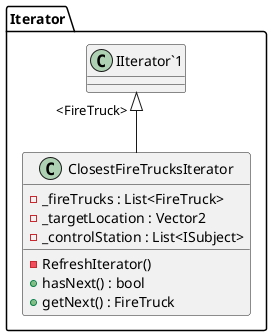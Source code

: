 @startuml

package Iterator{
class ClosestFireTrucksIterator {
    - _fireTrucks : List<FireTruck>
    - _targetLocation : Vector2
    - _controlStation : List<ISubject>
    
    - RefreshIterator()
    + hasNext() : bool
    + getNext() : FireTruck
}
"IIterator`1" "<FireTruck>" <|-- ClosestFireTrucksIterator

}
@enduml
